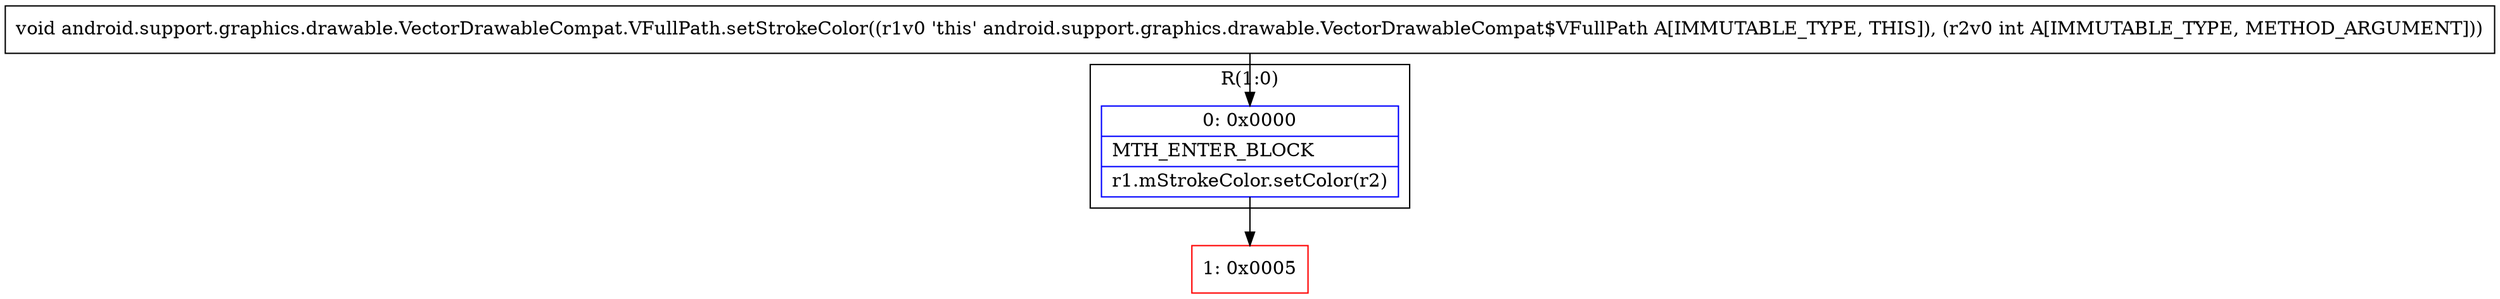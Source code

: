 digraph "CFG forandroid.support.graphics.drawable.VectorDrawableCompat.VFullPath.setStrokeColor(I)V" {
subgraph cluster_Region_1754540619 {
label = "R(1:0)";
node [shape=record,color=blue];
Node_0 [shape=record,label="{0\:\ 0x0000|MTH_ENTER_BLOCK\l|r1.mStrokeColor.setColor(r2)\l}"];
}
Node_1 [shape=record,color=red,label="{1\:\ 0x0005}"];
MethodNode[shape=record,label="{void android.support.graphics.drawable.VectorDrawableCompat.VFullPath.setStrokeColor((r1v0 'this' android.support.graphics.drawable.VectorDrawableCompat$VFullPath A[IMMUTABLE_TYPE, THIS]), (r2v0 int A[IMMUTABLE_TYPE, METHOD_ARGUMENT])) }"];
MethodNode -> Node_0;
Node_0 -> Node_1;
}

